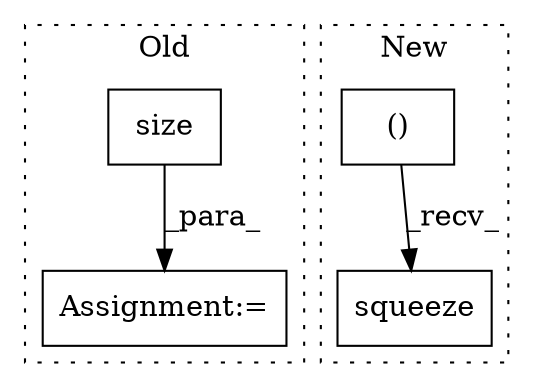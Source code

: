 digraph G {
subgraph cluster0 {
1 [label="size" a="32" s="11874,11880" l="5,1" shape="box"];
4 [label="Assignment:=" a="7" s="11852" l="1" shape="box"];
label = "Old";
style="dotted";
}
subgraph cluster1 {
2 [label="squeeze" a="32" s="13735" l="9" shape="box"];
3 [label="()" a="106" s="13673" l="59" shape="box"];
label = "New";
style="dotted";
}
1 -> 4 [label="_para_"];
3 -> 2 [label="_recv_"];
}